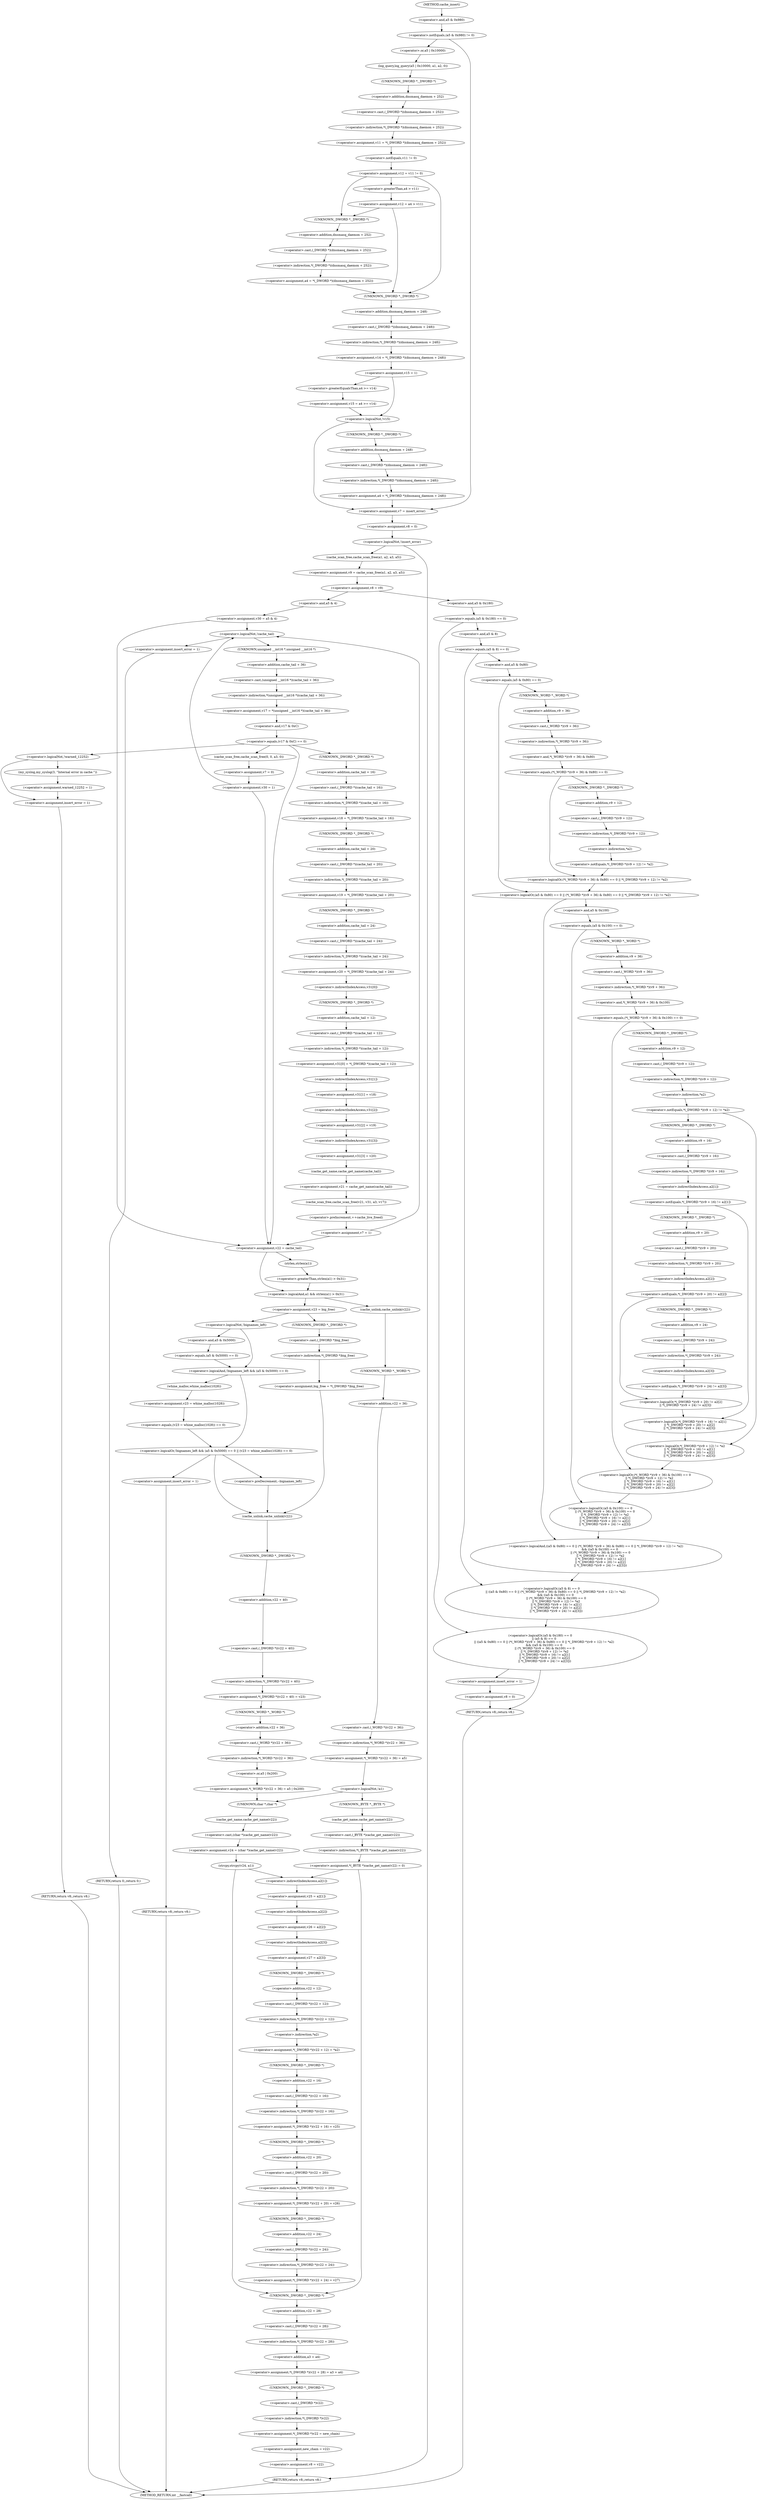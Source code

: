 digraph cache_insert {  
"1000149" [label = "(<operator>.notEquals,(a5 & 0x980) != 0)" ]
"1000150" [label = "(<operator>.and,a5 & 0x980)" ]
"1000155" [label = "(log_query,log_query(a5 | 0x10000, a1, a2, 0))" ]
"1000156" [label = "(<operator>.or,a5 | 0x10000)" ]
"1000162" [label = "(<operator>.assignment,v11 = *(_DWORD *)(dnsmasq_daemon + 252))" ]
"1000164" [label = "(<operator>.indirection,*(_DWORD *)(dnsmasq_daemon + 252))" ]
"1000165" [label = "(<operator>.cast,(_DWORD *)(dnsmasq_daemon + 252))" ]
"1000166" [label = "(UNKNOWN,_DWORD *,_DWORD *)" ]
"1000167" [label = "(<operator>.addition,dnsmasq_daemon + 252)" ]
"1000170" [label = "(<operator>.assignment,v12 = v11 != 0)" ]
"1000172" [label = "(<operator>.notEquals,v11 != 0)" ]
"1000177" [label = "(<operator>.assignment,v12 = a4 > v11)" ]
"1000179" [label = "(<operator>.greaterThan,a4 > v11)" ]
"1000184" [label = "(<operator>.assignment,a4 = *(_DWORD *)(dnsmasq_daemon + 252))" ]
"1000186" [label = "(<operator>.indirection,*(_DWORD *)(dnsmasq_daemon + 252))" ]
"1000187" [label = "(<operator>.cast,(_DWORD *)(dnsmasq_daemon + 252))" ]
"1000188" [label = "(UNKNOWN,_DWORD *,_DWORD *)" ]
"1000189" [label = "(<operator>.addition,dnsmasq_daemon + 252)" ]
"1000192" [label = "(<operator>.assignment,v14 = *(_DWORD *)(dnsmasq_daemon + 248))" ]
"1000194" [label = "(<operator>.indirection,*(_DWORD *)(dnsmasq_daemon + 248))" ]
"1000195" [label = "(<operator>.cast,(_DWORD *)(dnsmasq_daemon + 248))" ]
"1000196" [label = "(UNKNOWN,_DWORD *,_DWORD *)" ]
"1000197" [label = "(<operator>.addition,dnsmasq_daemon + 248)" ]
"1000200" [label = "(<operator>.assignment,v15 = 1)" ]
"1000205" [label = "(<operator>.assignment,v15 = a4 >= v14)" ]
"1000207" [label = "(<operator>.greaterEqualsThan,a4 >= v14)" ]
"1000211" [label = "(<operator>.logicalNot,!v15)" ]
"1000213" [label = "(<operator>.assignment,a4 = *(_DWORD *)(dnsmasq_daemon + 248))" ]
"1000215" [label = "(<operator>.indirection,*(_DWORD *)(dnsmasq_daemon + 248))" ]
"1000216" [label = "(<operator>.cast,(_DWORD *)(dnsmasq_daemon + 248))" ]
"1000217" [label = "(UNKNOWN,_DWORD *,_DWORD *)" ]
"1000218" [label = "(<operator>.addition,dnsmasq_daemon + 248)" ]
"1000221" [label = "(<operator>.assignment,v7 = insert_error)" ]
"1000224" [label = "(<operator>.assignment,v8 = 0)" ]
"1000228" [label = "(<operator>.logicalNot,!insert_error)" ]
"1000231" [label = "(<operator>.assignment,v9 = cache_scan_free(a1, a2, a3, a5))" ]
"1000233" [label = "(cache_scan_free,cache_scan_free(a1, a2, a3, a5))" ]
"1000238" [label = "(<operator>.assignment,v8 = v9)" ]
"1000245" [label = "(<operator>.logicalOr,(a5 & 0x180) == 0\n        || (a5 & 8) == 0\n        || ((a5 & 0x80) == 0 || (*(_WORD *)(v9 + 36) & 0x80) == 0 || *(_DWORD *)(v9 + 12) != *a2)\n        && ((a5 & 0x100) == 0\n         || (*(_WORD *)(v9 + 36) & 0x100) == 0\n         || *(_DWORD *)(v9 + 12) != *a2\n         || *(_DWORD *)(v9 + 16) != a2[1]\n         || *(_DWORD *)(v9 + 20) != a2[2]\n         || *(_DWORD *)(v9 + 24) != a2[3]))" ]
"1000246" [label = "(<operator>.equals,(a5 & 0x180) == 0)" ]
"1000247" [label = "(<operator>.and,a5 & 0x180)" ]
"1000251" [label = "(<operator>.logicalOr,(a5 & 8) == 0\n        || ((a5 & 0x80) == 0 || (*(_WORD *)(v9 + 36) & 0x80) == 0 || *(_DWORD *)(v9 + 12) != *a2)\n        && ((a5 & 0x100) == 0\n         || (*(_WORD *)(v9 + 36) & 0x100) == 0\n         || *(_DWORD *)(v9 + 12) != *a2\n         || *(_DWORD *)(v9 + 16) != a2[1]\n         || *(_DWORD *)(v9 + 20) != a2[2]\n         || *(_DWORD *)(v9 + 24) != a2[3]))" ]
"1000252" [label = "(<operator>.equals,(a5 & 8) == 0)" ]
"1000253" [label = "(<operator>.and,a5 & 8)" ]
"1000257" [label = "(<operator>.logicalAnd,((a5 & 0x80) == 0 || (*(_WORD *)(v9 + 36) & 0x80) == 0 || *(_DWORD *)(v9 + 12) != *a2)\n        && ((a5 & 0x100) == 0\n         || (*(_WORD *)(v9 + 36) & 0x100) == 0\n         || *(_DWORD *)(v9 + 12) != *a2\n         || *(_DWORD *)(v9 + 16) != a2[1]\n         || *(_DWORD *)(v9 + 20) != a2[2]\n         || *(_DWORD *)(v9 + 24) != a2[3]))" ]
"1000258" [label = "(<operator>.logicalOr,(a5 & 0x80) == 0 || (*(_WORD *)(v9 + 36) & 0x80) == 0 || *(_DWORD *)(v9 + 12) != *a2)" ]
"1000259" [label = "(<operator>.equals,(a5 & 0x80) == 0)" ]
"1000260" [label = "(<operator>.and,a5 & 0x80)" ]
"1000264" [label = "(<operator>.logicalOr,(*(_WORD *)(v9 + 36) & 0x80) == 0 || *(_DWORD *)(v9 + 12) != *a2)" ]
"1000265" [label = "(<operator>.equals,(*(_WORD *)(v9 + 36) & 0x80) == 0)" ]
"1000266" [label = "(<operator>.and,*(_WORD *)(v9 + 36) & 0x80)" ]
"1000267" [label = "(<operator>.indirection,*(_WORD *)(v9 + 36))" ]
"1000268" [label = "(<operator>.cast,(_WORD *)(v9 + 36))" ]
"1000269" [label = "(UNKNOWN,_WORD *,_WORD *)" ]
"1000270" [label = "(<operator>.addition,v9 + 36)" ]
"1000275" [label = "(<operator>.notEquals,*(_DWORD *)(v9 + 12) != *a2)" ]
"1000276" [label = "(<operator>.indirection,*(_DWORD *)(v9 + 12))" ]
"1000277" [label = "(<operator>.cast,(_DWORD *)(v9 + 12))" ]
"1000278" [label = "(UNKNOWN,_DWORD *,_DWORD *)" ]
"1000279" [label = "(<operator>.addition,v9 + 12)" ]
"1000282" [label = "(<operator>.indirection,*a2)" ]
"1000284" [label = "(<operator>.logicalOr,(a5 & 0x100) == 0\n         || (*(_WORD *)(v9 + 36) & 0x100) == 0\n         || *(_DWORD *)(v9 + 12) != *a2\n         || *(_DWORD *)(v9 + 16) != a2[1]\n         || *(_DWORD *)(v9 + 20) != a2[2]\n         || *(_DWORD *)(v9 + 24) != a2[3])" ]
"1000285" [label = "(<operator>.equals,(a5 & 0x100) == 0)" ]
"1000286" [label = "(<operator>.and,a5 & 0x100)" ]
"1000290" [label = "(<operator>.logicalOr,(*(_WORD *)(v9 + 36) & 0x100) == 0\n         || *(_DWORD *)(v9 + 12) != *a2\n         || *(_DWORD *)(v9 + 16) != a2[1]\n         || *(_DWORD *)(v9 + 20) != a2[2]\n         || *(_DWORD *)(v9 + 24) != a2[3])" ]
"1000291" [label = "(<operator>.equals,(*(_WORD *)(v9 + 36) & 0x100) == 0)" ]
"1000292" [label = "(<operator>.and,*(_WORD *)(v9 + 36) & 0x100)" ]
"1000293" [label = "(<operator>.indirection,*(_WORD *)(v9 + 36))" ]
"1000294" [label = "(<operator>.cast,(_WORD *)(v9 + 36))" ]
"1000295" [label = "(UNKNOWN,_WORD *,_WORD *)" ]
"1000296" [label = "(<operator>.addition,v9 + 36)" ]
"1000301" [label = "(<operator>.logicalOr,*(_DWORD *)(v9 + 12) != *a2\n         || *(_DWORD *)(v9 + 16) != a2[1]\n         || *(_DWORD *)(v9 + 20) != a2[2]\n         || *(_DWORD *)(v9 + 24) != a2[3])" ]
"1000302" [label = "(<operator>.notEquals,*(_DWORD *)(v9 + 12) != *a2)" ]
"1000303" [label = "(<operator>.indirection,*(_DWORD *)(v9 + 12))" ]
"1000304" [label = "(<operator>.cast,(_DWORD *)(v9 + 12))" ]
"1000305" [label = "(UNKNOWN,_DWORD *,_DWORD *)" ]
"1000306" [label = "(<operator>.addition,v9 + 12)" ]
"1000309" [label = "(<operator>.indirection,*a2)" ]
"1000311" [label = "(<operator>.logicalOr,*(_DWORD *)(v9 + 16) != a2[1]\n         || *(_DWORD *)(v9 + 20) != a2[2]\n         || *(_DWORD *)(v9 + 24) != a2[3])" ]
"1000312" [label = "(<operator>.notEquals,*(_DWORD *)(v9 + 16) != a2[1])" ]
"1000313" [label = "(<operator>.indirection,*(_DWORD *)(v9 + 16))" ]
"1000314" [label = "(<operator>.cast,(_DWORD *)(v9 + 16))" ]
"1000315" [label = "(UNKNOWN,_DWORD *,_DWORD *)" ]
"1000316" [label = "(<operator>.addition,v9 + 16)" ]
"1000319" [label = "(<operator>.indirectIndexAccess,a2[1])" ]
"1000322" [label = "(<operator>.logicalOr,*(_DWORD *)(v9 + 20) != a2[2]\n         || *(_DWORD *)(v9 + 24) != a2[3])" ]
"1000323" [label = "(<operator>.notEquals,*(_DWORD *)(v9 + 20) != a2[2])" ]
"1000324" [label = "(<operator>.indirection,*(_DWORD *)(v9 + 20))" ]
"1000325" [label = "(<operator>.cast,(_DWORD *)(v9 + 20))" ]
"1000326" [label = "(UNKNOWN,_DWORD *,_DWORD *)" ]
"1000327" [label = "(<operator>.addition,v9 + 20)" ]
"1000330" [label = "(<operator>.indirectIndexAccess,a2[2])" ]
"1000333" [label = "(<operator>.notEquals,*(_DWORD *)(v9 + 24) != a2[3])" ]
"1000334" [label = "(<operator>.indirection,*(_DWORD *)(v9 + 24))" ]
"1000335" [label = "(<operator>.cast,(_DWORD *)(v9 + 24))" ]
"1000336" [label = "(UNKNOWN,_DWORD *,_DWORD *)" ]
"1000337" [label = "(<operator>.addition,v9 + 24)" ]
"1000340" [label = "(<operator>.indirectIndexAccess,a2[3])" ]
"1000344" [label = "(<operator>.assignment,insert_error = 1)" ]
"1000347" [label = "(<operator>.assignment,v8 = 0)" ]
"1000350" [label = "(RETURN,return v8;,return v8;)" ]
"1000352" [label = "(<operator>.assignment,v30 = a5 & 4)" ]
"1000354" [label = "(<operator>.and,a5 & 4)" ]
"1000361" [label = "(<operator>.logicalNot,!cache_tail)" ]
"1000364" [label = "(<operator>.assignment,insert_error = 1)" ]
"1000367" [label = "(RETURN,return 0;,return 0;)" ]
"1000369" [label = "(<operator>.assignment,v17 = *(unsigned __int16 *)(cache_tail + 36))" ]
"1000371" [label = "(<operator>.indirection,*(unsigned __int16 *)(cache_tail + 36))" ]
"1000372" [label = "(<operator>.cast,(unsigned __int16 *)(cache_tail + 36))" ]
"1000373" [label = "(UNKNOWN,unsigned __int16 *,unsigned __int16 *)" ]
"1000374" [label = "(<operator>.addition,cache_tail + 36)" ]
"1000378" [label = "(<operator>.equals,(v17 & 0xC) == 0)" ]
"1000379" [label = "(<operator>.and,v17 & 0xC)" ]
"1000388" [label = "(<operator>.logicalNot,!warned_12252)" ]
"1000391" [label = "(my_syslog,my_syslog(3, \"Internal error in cache.\"))" ]
"1000394" [label = "(<operator>.assignment,warned_12252 = 1)" ]
"1000397" [label = "(<operator>.assignment,insert_error = 1)" ]
"1000400" [label = "(RETURN,return v8;,return v8;)" ]
"1000405" [label = "(<operator>.assignment,v18 = *(_DWORD *)(cache_tail + 16))" ]
"1000407" [label = "(<operator>.indirection,*(_DWORD *)(cache_tail + 16))" ]
"1000408" [label = "(<operator>.cast,(_DWORD *)(cache_tail + 16))" ]
"1000409" [label = "(UNKNOWN,_DWORD *,_DWORD *)" ]
"1000410" [label = "(<operator>.addition,cache_tail + 16)" ]
"1000413" [label = "(<operator>.assignment,v19 = *(_DWORD *)(cache_tail + 20))" ]
"1000415" [label = "(<operator>.indirection,*(_DWORD *)(cache_tail + 20))" ]
"1000416" [label = "(<operator>.cast,(_DWORD *)(cache_tail + 20))" ]
"1000417" [label = "(UNKNOWN,_DWORD *,_DWORD *)" ]
"1000418" [label = "(<operator>.addition,cache_tail + 20)" ]
"1000421" [label = "(<operator>.assignment,v20 = *(_DWORD *)(cache_tail + 24))" ]
"1000423" [label = "(<operator>.indirection,*(_DWORD *)(cache_tail + 24))" ]
"1000424" [label = "(<operator>.cast,(_DWORD *)(cache_tail + 24))" ]
"1000425" [label = "(UNKNOWN,_DWORD *,_DWORD *)" ]
"1000426" [label = "(<operator>.addition,cache_tail + 24)" ]
"1000429" [label = "(<operator>.assignment,v31[0] = *(_DWORD *)(cache_tail + 12))" ]
"1000430" [label = "(<operator>.indirectIndexAccess,v31[0])" ]
"1000433" [label = "(<operator>.indirection,*(_DWORD *)(cache_tail + 12))" ]
"1000434" [label = "(<operator>.cast,(_DWORD *)(cache_tail + 12))" ]
"1000435" [label = "(UNKNOWN,_DWORD *,_DWORD *)" ]
"1000436" [label = "(<operator>.addition,cache_tail + 12)" ]
"1000439" [label = "(<operator>.assignment,v31[1] = v18)" ]
"1000440" [label = "(<operator>.indirectIndexAccess,v31[1])" ]
"1000444" [label = "(<operator>.assignment,v31[2] = v19)" ]
"1000445" [label = "(<operator>.indirectIndexAccess,v31[2])" ]
"1000449" [label = "(<operator>.assignment,v31[3] = v20)" ]
"1000450" [label = "(<operator>.indirectIndexAccess,v31[3])" ]
"1000454" [label = "(<operator>.assignment,v21 = cache_get_name(cache_tail))" ]
"1000456" [label = "(cache_get_name,cache_get_name(cache_tail))" ]
"1000458" [label = "(cache_scan_free,cache_scan_free(v21, v31, a3, v17))" ]
"1000463" [label = "(<operator>.preIncrement,++cache_live_freed)" ]
"1000465" [label = "(<operator>.assignment,v7 = 1)" ]
"1000470" [label = "(cache_scan_free,cache_scan_free(0, 0, a3, 0))" ]
"1000475" [label = "(<operator>.assignment,v7 = 0)" ]
"1000478" [label = "(<operator>.assignment,v30 = 1)" ]
"1000481" [label = "(<operator>.assignment,v22 = cache_tail)" ]
"1000485" [label = "(<operator>.logicalAnd,a1 && strlen(a1) > 0x31)" ]
"1000487" [label = "(<operator>.greaterThan,strlen(a1) > 0x31)" ]
"1000488" [label = "(strlen,strlen(a1))" ]
"1000492" [label = "(<operator>.assignment,v23 = big_free)" ]
"1000498" [label = "(<operator>.assignment,big_free = *(_DWORD *)big_free)" ]
"1000500" [label = "(<operator>.indirection,*(_DWORD *)big_free)" ]
"1000501" [label = "(<operator>.cast,(_DWORD *)big_free)" ]
"1000502" [label = "(UNKNOWN,_DWORD *,_DWORD *)" ]
"1000507" [label = "(<operator>.logicalOr,!bignames_left && (a5 & 0x5000) == 0 || (v23 = whine_malloc(1028)) == 0)" ]
"1000508" [label = "(<operator>.logicalAnd,!bignames_left && (a5 & 0x5000) == 0)" ]
"1000509" [label = "(<operator>.logicalNot,!bignames_left)" ]
"1000511" [label = "(<operator>.equals,(a5 & 0x5000) == 0)" ]
"1000512" [label = "(<operator>.and,a5 & 0x5000)" ]
"1000516" [label = "(<operator>.equals,(v23 = whine_malloc(1028)) == 0)" ]
"1000517" [label = "(<operator>.assignment,v23 = whine_malloc(1028))" ]
"1000519" [label = "(whine_malloc,whine_malloc(1028))" ]
"1000523" [label = "(<operator>.assignment,insert_error = 1)" ]
"1000526" [label = "(RETURN,return v8;,return v8;)" ]
"1000530" [label = "(<operator>.preDecrement,--bignames_left)" ]
"1000532" [label = "(cache_unlink,cache_unlink(v22))" ]
"1000534" [label = "(<operator>.assignment,*(_DWORD *)(v22 + 40) = v23)" ]
"1000535" [label = "(<operator>.indirection,*(_DWORD *)(v22 + 40))" ]
"1000536" [label = "(<operator>.cast,(_DWORD *)(v22 + 40))" ]
"1000537" [label = "(UNKNOWN,_DWORD *,_DWORD *)" ]
"1000538" [label = "(<operator>.addition,v22 + 40)" ]
"1000542" [label = "(<operator>.assignment,*(_WORD *)(v22 + 36) = a5 | 0x200)" ]
"1000543" [label = "(<operator>.indirection,*(_WORD *)(v22 + 36))" ]
"1000544" [label = "(<operator>.cast,(_WORD *)(v22 + 36))" ]
"1000545" [label = "(UNKNOWN,_WORD *,_WORD *)" ]
"1000546" [label = "(<operator>.addition,v22 + 36)" ]
"1000549" [label = "(<operator>.or,a5 | 0x200)" ]
"1000554" [label = "(cache_unlink,cache_unlink(v22))" ]
"1000556" [label = "(<operator>.assignment,*(_WORD *)(v22 + 36) = a5)" ]
"1000557" [label = "(<operator>.indirection,*(_WORD *)(v22 + 36))" ]
"1000558" [label = "(<operator>.cast,(_WORD *)(v22 + 36))" ]
"1000559" [label = "(UNKNOWN,_WORD *,_WORD *)" ]
"1000560" [label = "(<operator>.addition,v22 + 36)" ]
"1000565" [label = "(<operator>.logicalNot,!a1)" ]
"1000568" [label = "(<operator>.assignment,*(_BYTE *)cache_get_name(v22) = 0)" ]
"1000569" [label = "(<operator>.indirection,*(_BYTE *)cache_get_name(v22))" ]
"1000570" [label = "(<operator>.cast,(_BYTE *)cache_get_name(v22))" ]
"1000571" [label = "(UNKNOWN,_BYTE *,_BYTE *)" ]
"1000572" [label = "(cache_get_name,cache_get_name(v22))" ]
"1000576" [label = "(<operator>.assignment,v24 = (char *)cache_get_name(v22))" ]
"1000578" [label = "(<operator>.cast,(char *)cache_get_name(v22))" ]
"1000579" [label = "(UNKNOWN,char *,char *)" ]
"1000580" [label = "(cache_get_name,cache_get_name(v22))" ]
"1000582" [label = "(strcpy,strcpy(v24, a1))" ]
"1000589" [label = "(<operator>.assignment,v25 = a2[1])" ]
"1000591" [label = "(<operator>.indirectIndexAccess,a2[1])" ]
"1000594" [label = "(<operator>.assignment,v26 = a2[2])" ]
"1000596" [label = "(<operator>.indirectIndexAccess,a2[2])" ]
"1000599" [label = "(<operator>.assignment,v27 = a2[3])" ]
"1000601" [label = "(<operator>.indirectIndexAccess,a2[3])" ]
"1000604" [label = "(<operator>.assignment,*(_DWORD *)(v22 + 12) = *a2)" ]
"1000605" [label = "(<operator>.indirection,*(_DWORD *)(v22 + 12))" ]
"1000606" [label = "(<operator>.cast,(_DWORD *)(v22 + 12))" ]
"1000607" [label = "(UNKNOWN,_DWORD *,_DWORD *)" ]
"1000608" [label = "(<operator>.addition,v22 + 12)" ]
"1000611" [label = "(<operator>.indirection,*a2)" ]
"1000613" [label = "(<operator>.assignment,*(_DWORD *)(v22 + 16) = v25)" ]
"1000614" [label = "(<operator>.indirection,*(_DWORD *)(v22 + 16))" ]
"1000615" [label = "(<operator>.cast,(_DWORD *)(v22 + 16))" ]
"1000616" [label = "(UNKNOWN,_DWORD *,_DWORD *)" ]
"1000617" [label = "(<operator>.addition,v22 + 16)" ]
"1000621" [label = "(<operator>.assignment,*(_DWORD *)(v22 + 20) = v26)" ]
"1000622" [label = "(<operator>.indirection,*(_DWORD *)(v22 + 20))" ]
"1000623" [label = "(<operator>.cast,(_DWORD *)(v22 + 20))" ]
"1000624" [label = "(UNKNOWN,_DWORD *,_DWORD *)" ]
"1000625" [label = "(<operator>.addition,v22 + 20)" ]
"1000629" [label = "(<operator>.assignment,*(_DWORD *)(v22 + 24) = v27)" ]
"1000630" [label = "(<operator>.indirection,*(_DWORD *)(v22 + 24))" ]
"1000631" [label = "(<operator>.cast,(_DWORD *)(v22 + 24))" ]
"1000632" [label = "(UNKNOWN,_DWORD *,_DWORD *)" ]
"1000633" [label = "(<operator>.addition,v22 + 24)" ]
"1000637" [label = "(<operator>.assignment,*(_DWORD *)(v22 + 28) = a3 + a4)" ]
"1000638" [label = "(<operator>.indirection,*(_DWORD *)(v22 + 28))" ]
"1000639" [label = "(<operator>.cast,(_DWORD *)(v22 + 28))" ]
"1000640" [label = "(UNKNOWN,_DWORD *,_DWORD *)" ]
"1000641" [label = "(<operator>.addition,v22 + 28)" ]
"1000644" [label = "(<operator>.addition,a3 + a4)" ]
"1000647" [label = "(<operator>.assignment,*(_DWORD *)v22 = new_chain)" ]
"1000648" [label = "(<operator>.indirection,*(_DWORD *)v22)" ]
"1000649" [label = "(<operator>.cast,(_DWORD *)v22)" ]
"1000650" [label = "(UNKNOWN,_DWORD *,_DWORD *)" ]
"1000653" [label = "(<operator>.assignment,new_chain = v22)" ]
"1000656" [label = "(<operator>.assignment,v8 = v22)" ]
"1000659" [label = "(RETURN,return v8;,return v8;)" ]
"1000121" [label = "(METHOD,cache_insert)" ]
"1000661" [label = "(METHOD_RETURN,int __fastcall)" ]
  "1000149" -> "1000156" 
  "1000149" -> "1000221" 
  "1000150" -> "1000149" 
  "1000155" -> "1000166" 
  "1000156" -> "1000155" 
  "1000162" -> "1000172" 
  "1000164" -> "1000162" 
  "1000165" -> "1000164" 
  "1000166" -> "1000167" 
  "1000167" -> "1000165" 
  "1000170" -> "1000179" 
  "1000170" -> "1000188" 
  "1000170" -> "1000196" 
  "1000172" -> "1000170" 
  "1000177" -> "1000188" 
  "1000177" -> "1000196" 
  "1000179" -> "1000177" 
  "1000184" -> "1000196" 
  "1000186" -> "1000184" 
  "1000187" -> "1000186" 
  "1000188" -> "1000189" 
  "1000189" -> "1000187" 
  "1000192" -> "1000200" 
  "1000194" -> "1000192" 
  "1000195" -> "1000194" 
  "1000196" -> "1000197" 
  "1000197" -> "1000195" 
  "1000200" -> "1000207" 
  "1000200" -> "1000211" 
  "1000205" -> "1000211" 
  "1000207" -> "1000205" 
  "1000211" -> "1000217" 
  "1000211" -> "1000221" 
  "1000213" -> "1000221" 
  "1000215" -> "1000213" 
  "1000216" -> "1000215" 
  "1000217" -> "1000218" 
  "1000218" -> "1000216" 
  "1000221" -> "1000224" 
  "1000224" -> "1000228" 
  "1000228" -> "1000233" 
  "1000228" -> "1000659" 
  "1000231" -> "1000238" 
  "1000233" -> "1000231" 
  "1000238" -> "1000247" 
  "1000238" -> "1000354" 
  "1000245" -> "1000344" 
  "1000245" -> "1000350" 
  "1000246" -> "1000245" 
  "1000246" -> "1000253" 
  "1000247" -> "1000246" 
  "1000251" -> "1000245" 
  "1000252" -> "1000251" 
  "1000252" -> "1000260" 
  "1000253" -> "1000252" 
  "1000257" -> "1000251" 
  "1000258" -> "1000257" 
  "1000258" -> "1000286" 
  "1000259" -> "1000269" 
  "1000259" -> "1000258" 
  "1000260" -> "1000259" 
  "1000264" -> "1000258" 
  "1000265" -> "1000278" 
  "1000265" -> "1000264" 
  "1000266" -> "1000265" 
  "1000267" -> "1000266" 
  "1000268" -> "1000267" 
  "1000269" -> "1000270" 
  "1000270" -> "1000268" 
  "1000275" -> "1000264" 
  "1000276" -> "1000282" 
  "1000277" -> "1000276" 
  "1000278" -> "1000279" 
  "1000279" -> "1000277" 
  "1000282" -> "1000275" 
  "1000284" -> "1000257" 
  "1000285" -> "1000295" 
  "1000285" -> "1000284" 
  "1000286" -> "1000285" 
  "1000290" -> "1000284" 
  "1000291" -> "1000305" 
  "1000291" -> "1000290" 
  "1000292" -> "1000291" 
  "1000293" -> "1000292" 
  "1000294" -> "1000293" 
  "1000295" -> "1000296" 
  "1000296" -> "1000294" 
  "1000301" -> "1000290" 
  "1000302" -> "1000315" 
  "1000302" -> "1000301" 
  "1000303" -> "1000309" 
  "1000304" -> "1000303" 
  "1000305" -> "1000306" 
  "1000306" -> "1000304" 
  "1000309" -> "1000302" 
  "1000311" -> "1000301" 
  "1000312" -> "1000326" 
  "1000312" -> "1000311" 
  "1000313" -> "1000319" 
  "1000314" -> "1000313" 
  "1000315" -> "1000316" 
  "1000316" -> "1000314" 
  "1000319" -> "1000312" 
  "1000322" -> "1000311" 
  "1000323" -> "1000336" 
  "1000323" -> "1000322" 
  "1000324" -> "1000330" 
  "1000325" -> "1000324" 
  "1000326" -> "1000327" 
  "1000327" -> "1000325" 
  "1000330" -> "1000323" 
  "1000333" -> "1000322" 
  "1000334" -> "1000340" 
  "1000335" -> "1000334" 
  "1000336" -> "1000337" 
  "1000337" -> "1000335" 
  "1000340" -> "1000333" 
  "1000344" -> "1000347" 
  "1000347" -> "1000350" 
  "1000350" -> "1000661" 
  "1000352" -> "1000361" 
  "1000352" -> "1000481" 
  "1000354" -> "1000352" 
  "1000361" -> "1000364" 
  "1000361" -> "1000373" 
  "1000364" -> "1000367" 
  "1000367" -> "1000661" 
  "1000369" -> "1000379" 
  "1000371" -> "1000369" 
  "1000372" -> "1000371" 
  "1000373" -> "1000374" 
  "1000374" -> "1000372" 
  "1000378" -> "1000481" 
  "1000378" -> "1000388" 
  "1000378" -> "1000409" 
  "1000378" -> "1000470" 
  "1000379" -> "1000378" 
  "1000388" -> "1000391" 
  "1000388" -> "1000397" 
  "1000391" -> "1000394" 
  "1000394" -> "1000397" 
  "1000397" -> "1000400" 
  "1000400" -> "1000661" 
  "1000405" -> "1000417" 
  "1000407" -> "1000405" 
  "1000408" -> "1000407" 
  "1000409" -> "1000410" 
  "1000410" -> "1000408" 
  "1000413" -> "1000425" 
  "1000415" -> "1000413" 
  "1000416" -> "1000415" 
  "1000417" -> "1000418" 
  "1000418" -> "1000416" 
  "1000421" -> "1000430" 
  "1000423" -> "1000421" 
  "1000424" -> "1000423" 
  "1000425" -> "1000426" 
  "1000426" -> "1000424" 
  "1000429" -> "1000440" 
  "1000430" -> "1000435" 
  "1000433" -> "1000429" 
  "1000434" -> "1000433" 
  "1000435" -> "1000436" 
  "1000436" -> "1000434" 
  "1000439" -> "1000445" 
  "1000440" -> "1000439" 
  "1000444" -> "1000450" 
  "1000445" -> "1000444" 
  "1000449" -> "1000456" 
  "1000450" -> "1000449" 
  "1000454" -> "1000458" 
  "1000456" -> "1000454" 
  "1000458" -> "1000463" 
  "1000463" -> "1000465" 
  "1000465" -> "1000361" 
  "1000465" -> "1000481" 
  "1000470" -> "1000475" 
  "1000475" -> "1000478" 
  "1000478" -> "1000361" 
  "1000478" -> "1000481" 
  "1000481" -> "1000485" 
  "1000481" -> "1000488" 
  "1000485" -> "1000492" 
  "1000485" -> "1000554" 
  "1000487" -> "1000485" 
  "1000488" -> "1000487" 
  "1000492" -> "1000502" 
  "1000492" -> "1000509" 
  "1000498" -> "1000532" 
  "1000500" -> "1000498" 
  "1000501" -> "1000500" 
  "1000502" -> "1000501" 
  "1000507" -> "1000523" 
  "1000507" -> "1000530" 
  "1000507" -> "1000532" 
  "1000508" -> "1000507" 
  "1000508" -> "1000519" 
  "1000509" -> "1000508" 
  "1000509" -> "1000512" 
  "1000511" -> "1000508" 
  "1000512" -> "1000511" 
  "1000516" -> "1000507" 
  "1000517" -> "1000516" 
  "1000519" -> "1000517" 
  "1000523" -> "1000526" 
  "1000526" -> "1000661" 
  "1000530" -> "1000532" 
  "1000532" -> "1000537" 
  "1000534" -> "1000545" 
  "1000535" -> "1000534" 
  "1000536" -> "1000535" 
  "1000537" -> "1000538" 
  "1000538" -> "1000536" 
  "1000542" -> "1000579" 
  "1000543" -> "1000549" 
  "1000544" -> "1000543" 
  "1000545" -> "1000546" 
  "1000546" -> "1000544" 
  "1000549" -> "1000542" 
  "1000554" -> "1000559" 
  "1000556" -> "1000565" 
  "1000557" -> "1000556" 
  "1000558" -> "1000557" 
  "1000559" -> "1000560" 
  "1000560" -> "1000558" 
  "1000565" -> "1000571" 
  "1000565" -> "1000579" 
  "1000568" -> "1000640" 
  "1000568" -> "1000591" 
  "1000569" -> "1000568" 
  "1000570" -> "1000569" 
  "1000571" -> "1000572" 
  "1000572" -> "1000570" 
  "1000576" -> "1000582" 
  "1000578" -> "1000576" 
  "1000579" -> "1000580" 
  "1000580" -> "1000578" 
  "1000582" -> "1000640" 
  "1000582" -> "1000591" 
  "1000589" -> "1000596" 
  "1000591" -> "1000589" 
  "1000594" -> "1000601" 
  "1000596" -> "1000594" 
  "1000599" -> "1000607" 
  "1000601" -> "1000599" 
  "1000604" -> "1000616" 
  "1000605" -> "1000611" 
  "1000606" -> "1000605" 
  "1000607" -> "1000608" 
  "1000608" -> "1000606" 
  "1000611" -> "1000604" 
  "1000613" -> "1000624" 
  "1000614" -> "1000613" 
  "1000615" -> "1000614" 
  "1000616" -> "1000617" 
  "1000617" -> "1000615" 
  "1000621" -> "1000632" 
  "1000622" -> "1000621" 
  "1000623" -> "1000622" 
  "1000624" -> "1000625" 
  "1000625" -> "1000623" 
  "1000629" -> "1000640" 
  "1000630" -> "1000629" 
  "1000631" -> "1000630" 
  "1000632" -> "1000633" 
  "1000633" -> "1000631" 
  "1000637" -> "1000650" 
  "1000638" -> "1000644" 
  "1000639" -> "1000638" 
  "1000640" -> "1000641" 
  "1000641" -> "1000639" 
  "1000644" -> "1000637" 
  "1000647" -> "1000653" 
  "1000648" -> "1000647" 
  "1000649" -> "1000648" 
  "1000650" -> "1000649" 
  "1000653" -> "1000656" 
  "1000656" -> "1000659" 
  "1000659" -> "1000661" 
  "1000121" -> "1000150" 
}
